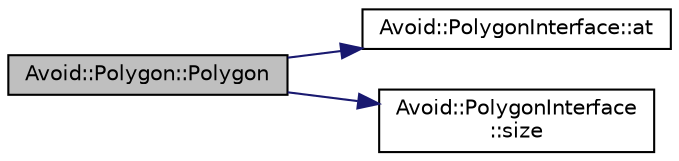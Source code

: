 digraph "Avoid::Polygon::Polygon"
{
  edge [fontname="Helvetica",fontsize="10",labelfontname="Helvetica",labelfontsize="10"];
  node [fontname="Helvetica",fontsize="10",shape=record];
  rankdir="LR";
  Node2 [label="Avoid::Polygon::Polygon",height=0.2,width=0.4,color="black", fillcolor="grey75", style="filled", fontcolor="black"];
  Node2 -> Node3 [color="midnightblue",fontsize="10",style="solid",fontname="Helvetica"];
  Node3 [label="Avoid::PolygonInterface::at",height=0.2,width=0.4,color="black", fillcolor="white", style="filled",URL="$classAvoid_1_1PolygonInterface.html#ad85cc8c5e376b8b01ca37e9684b4de71",tooltip="Returns a specific point in the polygon. "];
  Node2 -> Node4 [color="midnightblue",fontsize="10",style="solid",fontname="Helvetica"];
  Node4 [label="Avoid::PolygonInterface\l::size",height=0.2,width=0.4,color="black", fillcolor="white", style="filled",URL="$classAvoid_1_1PolygonInterface.html#ac9ce0706613e5870e5e7136d147673f6",tooltip="Returns the number of points in this polygon. "];
}
